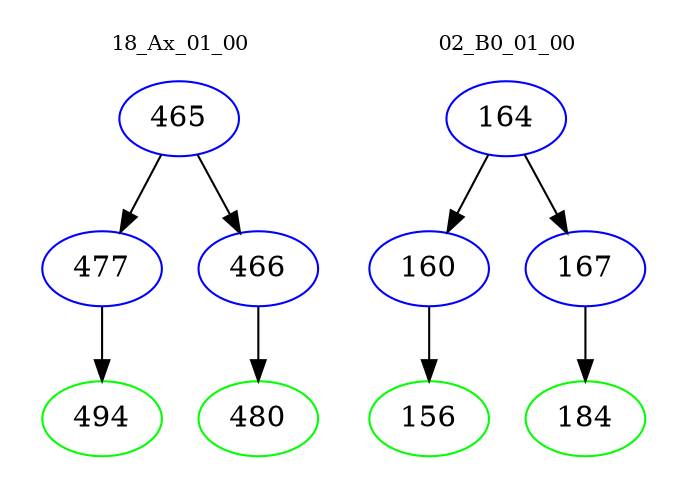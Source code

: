 digraph{
subgraph cluster_0 {
color = white
label = "18_Ax_01_00";
fontsize=10;
T0_465 [label="465", color="blue"]
T0_465 -> T0_477 [color="black"]
T0_477 [label="477", color="blue"]
T0_477 -> T0_494 [color="black"]
T0_494 [label="494", color="green"]
T0_465 -> T0_466 [color="black"]
T0_466 [label="466", color="blue"]
T0_466 -> T0_480 [color="black"]
T0_480 [label="480", color="green"]
}
subgraph cluster_1 {
color = white
label = "02_B0_01_00";
fontsize=10;
T1_164 [label="164", color="blue"]
T1_164 -> T1_160 [color="black"]
T1_160 [label="160", color="blue"]
T1_160 -> T1_156 [color="black"]
T1_156 [label="156", color="green"]
T1_164 -> T1_167 [color="black"]
T1_167 [label="167", color="blue"]
T1_167 -> T1_184 [color="black"]
T1_184 [label="184", color="green"]
}
}
